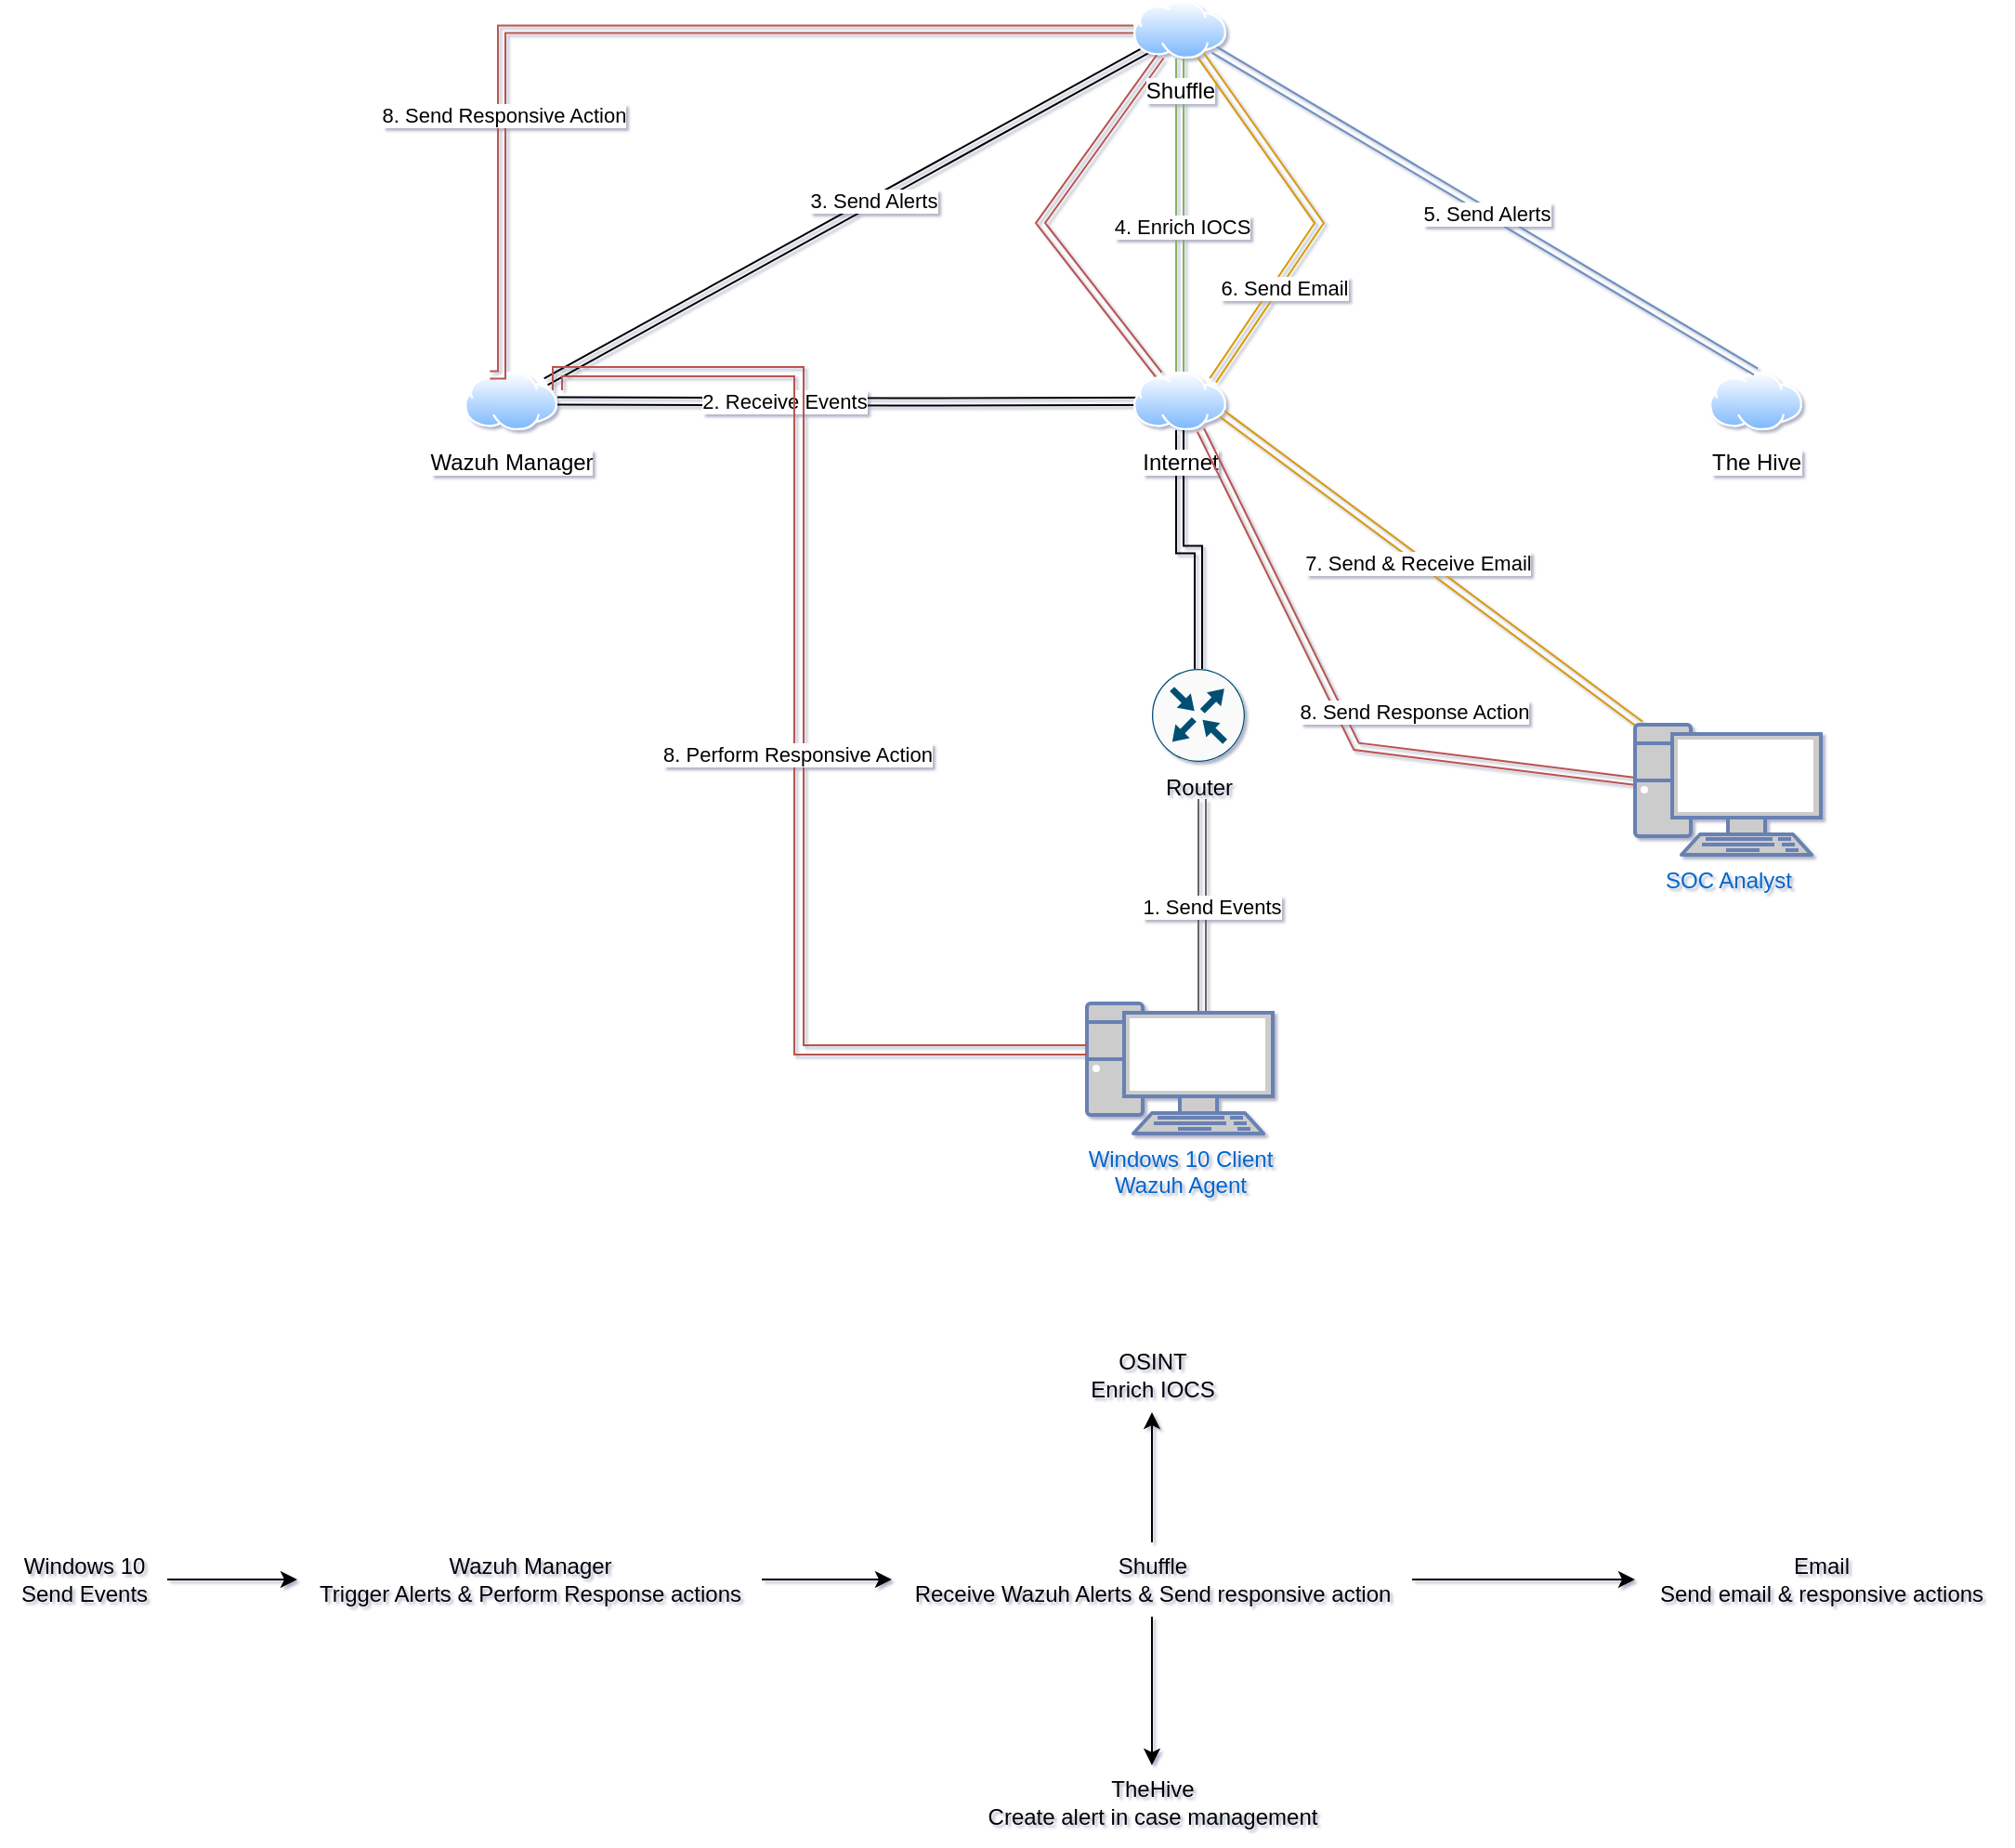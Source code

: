 <mxfile version="23.1.2" type="device">
  <diagram name="Page-1" id="oScY2lZyhxyopNR6fwzq">
    <mxGraphModel dx="2236" dy="759" grid="1" gridSize="10" guides="1" tooltips="1" connect="1" arrows="1" fold="1" page="1" pageScale="1" pageWidth="850" pageHeight="1100" background="#ffffff" math="0" shadow="1">
      <root>
        <mxCell id="0" />
        <mxCell id="1" parent="0" />
        <mxCell id="VKPn9-d_Mf6Jnj8ZeC6--10" style="edgeStyle=orthogonalEdgeStyle;rounded=0;orthogonalLoop=1;jettySize=auto;html=1;startArrow=classic;startFill=1;shape=link;fillColor=#f5f5f5;strokeColor=#666666;width=4;" edge="1" parent="1">
          <mxGeometry relative="1" as="geometry">
            <mxPoint x="437" y="470" as="targetPoint" />
            <mxPoint x="422" y="590" as="sourcePoint" />
            <Array as="points">
              <mxPoint x="422" y="591" />
              <mxPoint x="437" y="591" />
            </Array>
          </mxGeometry>
        </mxCell>
        <mxCell id="VKPn9-d_Mf6Jnj8ZeC6--11" value="1. Send Events" style="edgeLabel;html=1;align=center;verticalAlign=middle;resizable=0;points=[];" vertex="1" connectable="0" parent="VKPn9-d_Mf6Jnj8ZeC6--10">
          <mxGeometry x="0.158" y="-3" relative="1" as="geometry">
            <mxPoint x="2" as="offset" />
          </mxGeometry>
        </mxCell>
        <mxCell id="VKPn9-d_Mf6Jnj8ZeC6--1" value="Windows 10 Client&lt;br&gt;Wazuh Agent" style="fontColor=#0066CC;verticalAlign=top;verticalLabelPosition=bottom;labelPosition=center;align=center;html=1;outlineConnect=0;fillColor=#CCCCCC;strokeColor=#6881B3;gradientColor=none;gradientDirection=north;strokeWidth=2;shape=mxgraph.networks.pc;" vertex="1" parent="1">
          <mxGeometry x="375" y="580" width="100" height="70" as="geometry" />
        </mxCell>
        <mxCell id="VKPn9-d_Mf6Jnj8ZeC6--12" style="edgeStyle=orthogonalEdgeStyle;rounded=0;orthogonalLoop=1;jettySize=auto;html=1;shape=link;" edge="1" parent="1" source="VKPn9-d_Mf6Jnj8ZeC6--2" target="VKPn9-d_Mf6Jnj8ZeC6--3">
          <mxGeometry relative="1" as="geometry" />
        </mxCell>
        <mxCell id="VKPn9-d_Mf6Jnj8ZeC6--2" value="Router" style="sketch=0;points=[[0.5,0,0],[1,0.5,0],[0.5,1,0],[0,0.5,0],[0.145,0.145,0],[0.856,0.145,0],[0.855,0.856,0],[0.145,0.855,0]];verticalLabelPosition=bottom;html=1;verticalAlign=top;aspect=fixed;align=center;pointerEvents=1;shape=mxgraph.cisco19.rect;prIcon=router;fillColor=#FAFAFA;strokeColor=#005073;" vertex="1" parent="1">
          <mxGeometry x="410" y="400" width="50" height="50" as="geometry" />
        </mxCell>
        <mxCell id="VKPn9-d_Mf6Jnj8ZeC6--13" style="edgeStyle=orthogonalEdgeStyle;rounded=0;orthogonalLoop=1;jettySize=auto;html=1;shape=link;" edge="1" parent="1" target="VKPn9-d_Mf6Jnj8ZeC6--4">
          <mxGeometry relative="1" as="geometry">
            <mxPoint x="448.0" y="255.8" as="sourcePoint" />
            <mxPoint x="208" y="255.75" as="targetPoint" />
          </mxGeometry>
        </mxCell>
        <mxCell id="VKPn9-d_Mf6Jnj8ZeC6--14" value="2. Receive Events" style="edgeLabel;html=1;align=center;verticalAlign=middle;resizable=0;points=[];" vertex="1" connectable="0" parent="VKPn9-d_Mf6Jnj8ZeC6--13">
          <mxGeometry x="0.375" y="2" relative="1" as="geometry">
            <mxPoint x="10" y="-2" as="offset" />
          </mxGeometry>
        </mxCell>
        <mxCell id="VKPn9-d_Mf6Jnj8ZeC6--25" style="rounded=0;orthogonalLoop=1;jettySize=auto;html=1;exitX=1;exitY=0.75;exitDx=0;exitDy=0;shape=link;fillColor=#ffe6cc;strokeColor=#d79b00;" edge="1" parent="1" source="VKPn9-d_Mf6Jnj8ZeC6--3" target="VKPn9-d_Mf6Jnj8ZeC6--7">
          <mxGeometry relative="1" as="geometry" />
        </mxCell>
        <mxCell id="VKPn9-d_Mf6Jnj8ZeC6--26" value="7. Send &amp;amp; Receive Email" style="edgeLabel;html=1;align=center;verticalAlign=middle;resizable=0;points=[];" vertex="1" connectable="0" parent="VKPn9-d_Mf6Jnj8ZeC6--25">
          <mxGeometry x="-0.056" y="-2" relative="1" as="geometry">
            <mxPoint as="offset" />
          </mxGeometry>
        </mxCell>
        <mxCell id="VKPn9-d_Mf6Jnj8ZeC6--29" style="rounded=0;orthogonalLoop=1;jettySize=auto;html=1;exitX=0.25;exitY=0;exitDx=0;exitDy=0;fillColor=#f8cecc;strokeColor=#b85450;shape=link;" edge="1" parent="1" source="VKPn9-d_Mf6Jnj8ZeC6--3" target="VKPn9-d_Mf6Jnj8ZeC6--6">
          <mxGeometry relative="1" as="geometry">
            <mxPoint x="407" y="80" as="targetPoint" />
            <Array as="points">
              <mxPoint x="350" y="160" />
            </Array>
          </mxGeometry>
        </mxCell>
        <mxCell id="VKPn9-d_Mf6Jnj8ZeC6--3" value="Internet" style="image;aspect=fixed;perimeter=ellipsePerimeter;html=1;align=center;shadow=0;dashed=0;spacingTop=3;image=img/lib/active_directory/internet_cloud.svg;" vertex="1" parent="1">
          <mxGeometry x="400" y="240" width="50" height="31.5" as="geometry" />
        </mxCell>
        <mxCell id="VKPn9-d_Mf6Jnj8ZeC6--17" style="rounded=0;orthogonalLoop=1;jettySize=auto;html=1;entryX=0;entryY=1;entryDx=0;entryDy=0;shape=link;" edge="1" parent="1" source="VKPn9-d_Mf6Jnj8ZeC6--4" target="VKPn9-d_Mf6Jnj8ZeC6--6">
          <mxGeometry relative="1" as="geometry">
            <mxPoint x="135" y="210" as="targetPoint" />
          </mxGeometry>
        </mxCell>
        <mxCell id="VKPn9-d_Mf6Jnj8ZeC6--18" value="3. Send Alerts" style="edgeLabel;html=1;align=center;verticalAlign=middle;resizable=0;points=[];" vertex="1" connectable="0" parent="VKPn9-d_Mf6Jnj8ZeC6--17">
          <mxGeometry x="0.087" y="1" relative="1" as="geometry">
            <mxPoint as="offset" />
          </mxGeometry>
        </mxCell>
        <mxCell id="VKPn9-d_Mf6Jnj8ZeC6--4" value="Wazuh Manager" style="image;aspect=fixed;perimeter=ellipsePerimeter;html=1;align=center;shadow=0;dashed=0;spacingTop=3;image=img/lib/active_directory/internet_cloud.svg;" vertex="1" parent="1">
          <mxGeometry x="40" y="240" width="50" height="31.5" as="geometry" />
        </mxCell>
        <mxCell id="VKPn9-d_Mf6Jnj8ZeC6--5" value="The Hive" style="image;aspect=fixed;perimeter=ellipsePerimeter;html=1;align=center;shadow=0;dashed=0;spacingTop=3;image=img/lib/active_directory/internet_cloud.svg;" vertex="1" parent="1">
          <mxGeometry x="710" y="240" width="50" height="31.5" as="geometry" />
        </mxCell>
        <mxCell id="VKPn9-d_Mf6Jnj8ZeC6--19" style="edgeStyle=orthogonalEdgeStyle;rounded=0;orthogonalLoop=1;jettySize=auto;html=1;entryX=0.5;entryY=0;entryDx=0;entryDy=0;shape=link;fillColor=#d5e8d4;strokeColor=#82b366;" edge="1" parent="1" source="VKPn9-d_Mf6Jnj8ZeC6--6" target="VKPn9-d_Mf6Jnj8ZeC6--3">
          <mxGeometry relative="1" as="geometry" />
        </mxCell>
        <mxCell id="VKPn9-d_Mf6Jnj8ZeC6--20" value="4. Enrich IOCS" style="edgeLabel;html=1;align=center;verticalAlign=middle;resizable=0;points=[];" vertex="1" connectable="0" parent="VKPn9-d_Mf6Jnj8ZeC6--19">
          <mxGeometry x="0.074" y="1" relative="1" as="geometry">
            <mxPoint as="offset" />
          </mxGeometry>
        </mxCell>
        <mxCell id="VKPn9-d_Mf6Jnj8ZeC6--21" style="rounded=0;orthogonalLoop=1;jettySize=auto;html=1;entryX=0.5;entryY=0;entryDx=0;entryDy=0;shape=link;fillColor=#dae8fc;strokeColor=#6c8ebf;" edge="1" parent="1" source="VKPn9-d_Mf6Jnj8ZeC6--6" target="VKPn9-d_Mf6Jnj8ZeC6--5">
          <mxGeometry relative="1" as="geometry" />
        </mxCell>
        <mxCell id="VKPn9-d_Mf6Jnj8ZeC6--22" value="5. Send Alerts" style="edgeLabel;html=1;align=center;verticalAlign=middle;resizable=0;points=[];" vertex="1" connectable="0" parent="VKPn9-d_Mf6Jnj8ZeC6--21">
          <mxGeometry x="0.01" y="-1" relative="1" as="geometry">
            <mxPoint as="offset" />
          </mxGeometry>
        </mxCell>
        <mxCell id="VKPn9-d_Mf6Jnj8ZeC6--31" style="edgeStyle=orthogonalEdgeStyle;rounded=0;orthogonalLoop=1;jettySize=auto;html=1;entryX=0.25;entryY=0;entryDx=0;entryDy=0;shape=link;fillColor=#f8cecc;strokeColor=#b85450;" edge="1" parent="1" source="VKPn9-d_Mf6Jnj8ZeC6--6" target="VKPn9-d_Mf6Jnj8ZeC6--4">
          <mxGeometry relative="1" as="geometry">
            <Array as="points">
              <mxPoint x="60" y="56" />
              <mxPoint x="60" y="242" />
            </Array>
          </mxGeometry>
        </mxCell>
        <mxCell id="VKPn9-d_Mf6Jnj8ZeC6--33" value="8. Send Responsive Action" style="edgeLabel;html=1;align=center;verticalAlign=middle;resizable=0;points=[];" vertex="1" connectable="0" parent="VKPn9-d_Mf6Jnj8ZeC6--31">
          <mxGeometry x="0.448" y="1" relative="1" as="geometry">
            <mxPoint as="offset" />
          </mxGeometry>
        </mxCell>
        <mxCell id="VKPn9-d_Mf6Jnj8ZeC6--6" value="Shuffle" style="image;aspect=fixed;perimeter=ellipsePerimeter;html=1;align=center;shadow=0;dashed=0;spacingTop=3;image=img/lib/active_directory/internet_cloud.svg;" vertex="1" parent="1">
          <mxGeometry x="400" y="40" width="50" height="31.5" as="geometry" />
        </mxCell>
        <mxCell id="VKPn9-d_Mf6Jnj8ZeC6--27" style="rounded=0;orthogonalLoop=1;jettySize=auto;html=1;entryX=0.75;entryY=1;entryDx=0;entryDy=0;fillColor=#f8cecc;strokeColor=#b85450;shape=link;" edge="1" parent="1">
          <mxGeometry relative="1" as="geometry">
            <mxPoint x="670" y="460.44" as="sourcePoint" />
            <mxPoint x="436.252" y="271.505" as="targetPoint" />
            <Array as="points">
              <mxPoint x="520" y="441.69" />
            </Array>
          </mxGeometry>
        </mxCell>
        <mxCell id="VKPn9-d_Mf6Jnj8ZeC6--28" value="8. Send Response Action" style="edgeLabel;html=1;align=center;verticalAlign=middle;resizable=0;points=[];" vertex="1" connectable="0" parent="VKPn9-d_Mf6Jnj8ZeC6--27">
          <mxGeometry x="0.217" y="-2" relative="1" as="geometry">
            <mxPoint x="54" y="32" as="offset" />
          </mxGeometry>
        </mxCell>
        <mxCell id="VKPn9-d_Mf6Jnj8ZeC6--7" value="SOC Analyst" style="fontColor=#0066CC;verticalAlign=top;verticalLabelPosition=bottom;labelPosition=center;align=center;html=1;outlineConnect=0;fillColor=#CCCCCC;strokeColor=#6881B3;gradientColor=none;gradientDirection=north;strokeWidth=2;shape=mxgraph.networks.pc;" vertex="1" parent="1">
          <mxGeometry x="670" y="430" width="100" height="70" as="geometry" />
        </mxCell>
        <mxCell id="VKPn9-d_Mf6Jnj8ZeC6--23" style="rounded=0;orthogonalLoop=1;jettySize=auto;html=1;exitX=0.75;exitY=1;exitDx=0;exitDy=0;entryX=1;entryY=0;entryDx=0;entryDy=0;shape=link;fillColor=#ffe6cc;strokeColor=#d79b00;" edge="1" parent="1" source="VKPn9-d_Mf6Jnj8ZeC6--6" target="VKPn9-d_Mf6Jnj8ZeC6--3">
          <mxGeometry relative="1" as="geometry">
            <Array as="points">
              <mxPoint x="500" y="160" />
            </Array>
          </mxGeometry>
        </mxCell>
        <mxCell id="VKPn9-d_Mf6Jnj8ZeC6--24" value="6. Send Email" style="edgeLabel;html=1;align=center;verticalAlign=middle;resizable=0;points=[];" vertex="1" connectable="0" parent="VKPn9-d_Mf6Jnj8ZeC6--23">
          <mxGeometry x="0.412" y="4" relative="1" as="geometry">
            <mxPoint as="offset" />
          </mxGeometry>
        </mxCell>
        <mxCell id="VKPn9-d_Mf6Jnj8ZeC6--32" style="edgeStyle=orthogonalEdgeStyle;rounded=0;orthogonalLoop=1;jettySize=auto;html=1;fillColor=#f8cecc;strokeColor=#b85450;shape=link;width=-5;" edge="1" parent="1" target="VKPn9-d_Mf6Jnj8ZeC6--1">
          <mxGeometry relative="1" as="geometry">
            <mxPoint x="90.0" y="250" as="sourcePoint" />
            <mxPoint x="327.2" y="605" as="targetPoint" />
            <Array as="points">
              <mxPoint x="90" y="240" />
              <mxPoint x="220" y="240" />
              <mxPoint x="220" y="605" />
            </Array>
          </mxGeometry>
        </mxCell>
        <mxCell id="VKPn9-d_Mf6Jnj8ZeC6--34" value="8. Perform Responsive Action" style="edgeLabel;html=1;align=center;verticalAlign=middle;resizable=0;points=[];" vertex="1" connectable="0" parent="VKPn9-d_Mf6Jnj8ZeC6--32">
          <mxGeometry x="0.048" y="-1" relative="1" as="geometry">
            <mxPoint as="offset" />
          </mxGeometry>
        </mxCell>
        <mxCell id="VKPn9-d_Mf6Jnj8ZeC6--38" value="" style="edgeStyle=orthogonalEdgeStyle;rounded=0;orthogonalLoop=1;jettySize=auto;html=1;" edge="1" parent="1" source="VKPn9-d_Mf6Jnj8ZeC6--36" target="VKPn9-d_Mf6Jnj8ZeC6--37">
          <mxGeometry relative="1" as="geometry" />
        </mxCell>
        <mxCell id="VKPn9-d_Mf6Jnj8ZeC6--36" value="Windows 10&lt;br&gt;Send Events" style="text;html=1;align=center;verticalAlign=middle;resizable=0;points=[];autosize=1;strokeColor=none;fillColor=none;" vertex="1" parent="1">
          <mxGeometry x="-210" y="870" width="90" height="40" as="geometry" />
        </mxCell>
        <mxCell id="VKPn9-d_Mf6Jnj8ZeC6--40" value="" style="edgeStyle=orthogonalEdgeStyle;rounded=0;orthogonalLoop=1;jettySize=auto;html=1;" edge="1" parent="1" source="VKPn9-d_Mf6Jnj8ZeC6--37" target="VKPn9-d_Mf6Jnj8ZeC6--39">
          <mxGeometry relative="1" as="geometry" />
        </mxCell>
        <mxCell id="VKPn9-d_Mf6Jnj8ZeC6--37" value="Wazuh Manager&lt;br&gt;Trigger Alerts &amp;amp; Perform Response actions" style="text;html=1;align=center;verticalAlign=middle;resizable=0;points=[];autosize=1;strokeColor=none;fillColor=none;" vertex="1" parent="1">
          <mxGeometry x="-50" y="870" width="250" height="40" as="geometry" />
        </mxCell>
        <mxCell id="VKPn9-d_Mf6Jnj8ZeC6--42" value="" style="edgeStyle=orthogonalEdgeStyle;rounded=0;orthogonalLoop=1;jettySize=auto;html=1;" edge="1" parent="1" source="VKPn9-d_Mf6Jnj8ZeC6--39" target="VKPn9-d_Mf6Jnj8ZeC6--41">
          <mxGeometry relative="1" as="geometry" />
        </mxCell>
        <mxCell id="VKPn9-d_Mf6Jnj8ZeC6--44" value="" style="edgeStyle=orthogonalEdgeStyle;rounded=0;orthogonalLoop=1;jettySize=auto;html=1;" edge="1" parent="1" source="VKPn9-d_Mf6Jnj8ZeC6--39" target="VKPn9-d_Mf6Jnj8ZeC6--43">
          <mxGeometry relative="1" as="geometry" />
        </mxCell>
        <mxCell id="VKPn9-d_Mf6Jnj8ZeC6--46" value="" style="edgeStyle=orthogonalEdgeStyle;rounded=0;orthogonalLoop=1;jettySize=auto;html=1;" edge="1" parent="1" source="VKPn9-d_Mf6Jnj8ZeC6--39" target="VKPn9-d_Mf6Jnj8ZeC6--45">
          <mxGeometry relative="1" as="geometry" />
        </mxCell>
        <mxCell id="VKPn9-d_Mf6Jnj8ZeC6--39" value="Shuffle&lt;br&gt;Receive Wazuh Alerts &amp;amp; Send responsive action" style="text;html=1;align=center;verticalAlign=middle;resizable=0;points=[];autosize=1;strokeColor=none;fillColor=none;" vertex="1" parent="1">
          <mxGeometry x="270" y="870" width="280" height="40" as="geometry" />
        </mxCell>
        <mxCell id="VKPn9-d_Mf6Jnj8ZeC6--41" value="OSINT&lt;br&gt;Enrich IOCS" style="text;html=1;align=center;verticalAlign=middle;resizable=0;points=[];autosize=1;strokeColor=none;fillColor=none;" vertex="1" parent="1">
          <mxGeometry x="365" y="760" width="90" height="40" as="geometry" />
        </mxCell>
        <mxCell id="VKPn9-d_Mf6Jnj8ZeC6--43" value="TheHive&lt;br&gt;Create alert in case management" style="text;html=1;align=center;verticalAlign=middle;resizable=0;points=[];autosize=1;strokeColor=none;fillColor=none;" vertex="1" parent="1">
          <mxGeometry x="310" y="990" width="200" height="40" as="geometry" />
        </mxCell>
        <mxCell id="VKPn9-d_Mf6Jnj8ZeC6--45" value="Email&lt;br&gt;Send email &amp;amp; responsive actions" style="text;html=1;align=center;verticalAlign=middle;resizable=0;points=[];autosize=1;strokeColor=none;fillColor=none;" vertex="1" parent="1">
          <mxGeometry x="670" y="870" width="200" height="40" as="geometry" />
        </mxCell>
      </root>
    </mxGraphModel>
  </diagram>
</mxfile>
